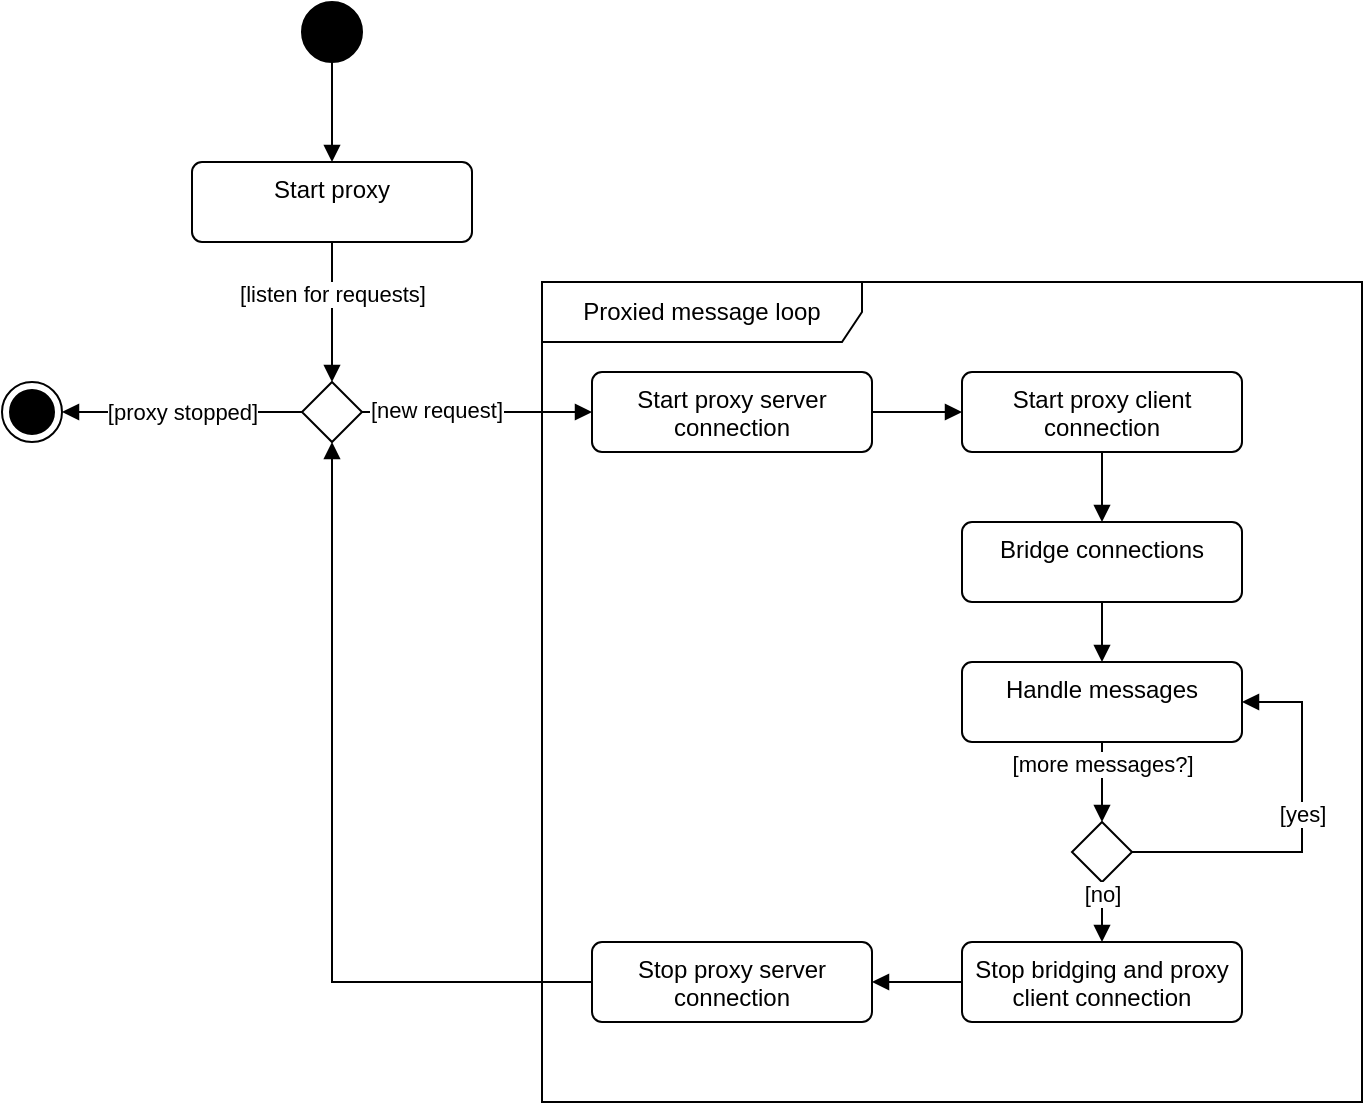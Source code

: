 <mxfile version="21.0.2" type="device"><diagram name="Page-1" id="AI2kRloZYSg0h6qS13Zd"><mxGraphModel dx="1434" dy="739" grid="1" gridSize="10" guides="1" tooltips="1" connect="1" arrows="1" fold="1" page="1" pageScale="1" pageWidth="850" pageHeight="1100" math="0" shadow="0"><root><mxCell id="0"/><mxCell id="1" parent="0"/><mxCell id="2AWEyMrSxBKC2Lyfi0MA-28" value="Proxied message loop" style="shape=umlFrame;whiteSpace=wrap;html=1;pointerEvents=0;recursiveResize=0;container=1;collapsible=0;width=160;" vertex="1" parent="1"><mxGeometry x="320" y="180" width="410" height="410" as="geometry"/></mxCell><mxCell id="2AWEyMrSxBKC2Lyfi0MA-1" value="" style="ellipse;fillColor=strokeColor;html=1;" vertex="1" parent="1"><mxGeometry x="200" y="40" width="30" height="30" as="geometry"/></mxCell><mxCell id="2AWEyMrSxBKC2Lyfi0MA-2" value="Start proxy" style="html=1;align=center;verticalAlign=top;rounded=1;absoluteArcSize=1;arcSize=10;dashed=0;whiteSpace=wrap;" vertex="1" parent="1"><mxGeometry x="145" y="120" width="140" height="40" as="geometry"/></mxCell><mxCell id="2AWEyMrSxBKC2Lyfi0MA-4" value="" style="html=1;verticalAlign=bottom;labelBackgroundColor=none;endArrow=block;endFill=1;rounded=0;exitX=0.5;exitY=1;exitDx=0;exitDy=0;entryX=0.5;entryY=0;entryDx=0;entryDy=0;" edge="1" parent="1" source="2AWEyMrSxBKC2Lyfi0MA-1" target="2AWEyMrSxBKC2Lyfi0MA-2"><mxGeometry width="160" relative="1" as="geometry"><mxPoint x="340" y="380" as="sourcePoint"/><mxPoint x="500" y="380" as="targetPoint"/></mxGeometry></mxCell><mxCell id="2AWEyMrSxBKC2Lyfi0MA-11" value="Start proxy client connection" style="html=1;align=center;verticalAlign=top;rounded=1;absoluteArcSize=1;arcSize=10;dashed=0;whiteSpace=wrap;" vertex="1" parent="1"><mxGeometry x="530" y="225" width="140" height="40" as="geometry"/></mxCell><mxCell id="2AWEyMrSxBKC2Lyfi0MA-12" value="Bridge connections" style="html=1;align=center;verticalAlign=top;rounded=1;absoluteArcSize=1;arcSize=10;dashed=0;whiteSpace=wrap;" vertex="1" parent="1"><mxGeometry x="530" y="300" width="140" height="40" as="geometry"/></mxCell><mxCell id="2AWEyMrSxBKC2Lyfi0MA-13" value="" style="rhombus;" vertex="1" parent="1"><mxGeometry x="585" y="450" width="30" height="30" as="geometry"/></mxCell><mxCell id="2AWEyMrSxBKC2Lyfi0MA-14" value="Handle messages" style="html=1;align=center;verticalAlign=top;rounded=1;absoluteArcSize=1;arcSize=10;dashed=0;whiteSpace=wrap;" vertex="1" parent="1"><mxGeometry x="530" y="370" width="140" height="40" as="geometry"/></mxCell><mxCell id="2AWEyMrSxBKC2Lyfi0MA-15" value="Stop bridging and proxy client connection" style="html=1;align=center;verticalAlign=top;rounded=1;absoluteArcSize=1;arcSize=10;dashed=0;whiteSpace=wrap;" vertex="1" parent="1"><mxGeometry x="530" y="510" width="140" height="40" as="geometry"/></mxCell><mxCell id="2AWEyMrSxBKC2Lyfi0MA-18" value="" style="html=1;verticalAlign=bottom;labelBackgroundColor=none;endArrow=block;endFill=1;rounded=0;exitX=0.5;exitY=1;exitDx=0;exitDy=0;entryX=0.5;entryY=0;entryDx=0;entryDy=0;" edge="1" parent="1" source="2AWEyMrSxBKC2Lyfi0MA-11" target="2AWEyMrSxBKC2Lyfi0MA-12"><mxGeometry width="160" relative="1" as="geometry"><mxPoint x="510" y="255" as="sourcePoint"/><mxPoint x="540" y="255" as="targetPoint"/></mxGeometry></mxCell><mxCell id="2AWEyMrSxBKC2Lyfi0MA-19" value="" style="html=1;verticalAlign=bottom;labelBackgroundColor=none;endArrow=block;endFill=1;rounded=0;exitX=0.5;exitY=1;exitDx=0;exitDy=0;entryX=0.5;entryY=0;entryDx=0;entryDy=0;" edge="1" parent="1" source="2AWEyMrSxBKC2Lyfi0MA-12" target="2AWEyMrSxBKC2Lyfi0MA-14"><mxGeometry width="160" relative="1" as="geometry"><mxPoint x="610" y="275" as="sourcePoint"/><mxPoint x="610" y="310" as="targetPoint"/></mxGeometry></mxCell><mxCell id="2AWEyMrSxBKC2Lyfi0MA-20" value="[more messages?]" style="html=1;verticalAlign=bottom;labelBackgroundColor=default;endArrow=block;endFill=1;rounded=0;exitX=0.5;exitY=1;exitDx=0;exitDy=0;entryX=0.5;entryY=0;entryDx=0;entryDy=0;" edge="1" parent="1" source="2AWEyMrSxBKC2Lyfi0MA-14" target="2AWEyMrSxBKC2Lyfi0MA-13"><mxGeometry width="160" relative="1" as="geometry"><mxPoint x="610" y="350" as="sourcePoint"/><mxPoint x="610" y="380" as="targetPoint"/><mxPoint as="offset"/></mxGeometry></mxCell><mxCell id="2AWEyMrSxBKC2Lyfi0MA-21" value="[no]" style="html=1;verticalAlign=bottom;labelBackgroundColor=default;endArrow=block;endFill=1;rounded=0;exitX=0.5;exitY=1;exitDx=0;exitDy=0;entryX=0.5;entryY=0;entryDx=0;entryDy=0;" edge="1" parent="1" source="2AWEyMrSxBKC2Lyfi0MA-13" target="2AWEyMrSxBKC2Lyfi0MA-15"><mxGeometry width="160" relative="1" as="geometry"><mxPoint x="610" y="420" as="sourcePoint"/><mxPoint x="610" y="450" as="targetPoint"/></mxGeometry></mxCell><mxCell id="2AWEyMrSxBKC2Lyfi0MA-22" value="[yes]" style="html=1;verticalAlign=bottom;labelBackgroundColor=default;endArrow=block;endFill=1;rounded=0;exitX=1;exitY=0.5;exitDx=0;exitDy=0;entryX=1;entryY=0.5;entryDx=0;entryDy=0;edgeStyle=elbowEdgeStyle;" edge="1" parent="1" source="2AWEyMrSxBKC2Lyfi0MA-13" target="2AWEyMrSxBKC2Lyfi0MA-14"><mxGeometry width="160" relative="1" as="geometry"><mxPoint x="610" y="275" as="sourcePoint"/><mxPoint x="610" y="310" as="targetPoint"/><Array as="points"><mxPoint x="700" y="440"/></Array></mxGeometry></mxCell><mxCell id="2AWEyMrSxBKC2Lyfi0MA-24" value="Start proxy server connection" style="html=1;align=center;verticalAlign=top;rounded=1;absoluteArcSize=1;arcSize=10;dashed=0;whiteSpace=wrap;" vertex="1" parent="1"><mxGeometry x="345" y="225" width="140" height="40" as="geometry"/></mxCell><mxCell id="2AWEyMrSxBKC2Lyfi0MA-25" value="Stop proxy server connection" style="html=1;align=center;verticalAlign=top;rounded=1;absoluteArcSize=1;arcSize=10;dashed=0;whiteSpace=wrap;" vertex="1" parent="1"><mxGeometry x="345" y="510" width="140" height="40" as="geometry"/></mxCell><mxCell id="2AWEyMrSxBKC2Lyfi0MA-26" value="" style="html=1;verticalAlign=bottom;labelBackgroundColor=none;endArrow=block;endFill=1;rounded=0;exitX=1;exitY=0.5;exitDx=0;exitDy=0;entryX=0;entryY=0.5;entryDx=0;entryDy=0;" edge="1" parent="1" source="2AWEyMrSxBKC2Lyfi0MA-24" target="2AWEyMrSxBKC2Lyfi0MA-11"><mxGeometry width="160" relative="1" as="geometry"><mxPoint x="610" y="275" as="sourcePoint"/><mxPoint x="610" y="310" as="targetPoint"/></mxGeometry></mxCell><mxCell id="2AWEyMrSxBKC2Lyfi0MA-27" value="" style="html=1;verticalAlign=bottom;labelBackgroundColor=none;endArrow=block;endFill=1;rounded=0;exitX=0;exitY=0.5;exitDx=0;exitDy=0;entryX=1;entryY=0.5;entryDx=0;entryDy=0;" edge="1" parent="1" source="2AWEyMrSxBKC2Lyfi0MA-15" target="2AWEyMrSxBKC2Lyfi0MA-25"><mxGeometry width="160" relative="1" as="geometry"><mxPoint x="495" y="255" as="sourcePoint"/><mxPoint x="540" y="255" as="targetPoint"/></mxGeometry></mxCell><mxCell id="2AWEyMrSxBKC2Lyfi0MA-29" value="" style="rhombus;" vertex="1" parent="1"><mxGeometry x="200" y="230" width="30" height="30" as="geometry"/></mxCell><mxCell id="2AWEyMrSxBKC2Lyfi0MA-30" value="" style="html=1;verticalAlign=bottom;labelBackgroundColor=none;endArrow=block;endFill=1;rounded=0;exitX=1;exitY=0.5;exitDx=0;exitDy=0;entryX=0;entryY=0.5;entryDx=0;entryDy=0;" edge="1" parent="1" source="2AWEyMrSxBKC2Lyfi0MA-29" target="2AWEyMrSxBKC2Lyfi0MA-24"><mxGeometry width="160" relative="1" as="geometry"><mxPoint x="555" y="255" as="sourcePoint"/><mxPoint x="600" y="255" as="targetPoint"/></mxGeometry></mxCell><mxCell id="2AWEyMrSxBKC2Lyfi0MA-37" value="[new request]" style="edgeLabel;html=1;align=center;verticalAlign=middle;resizable=0;points=[];" vertex="1" connectable="0" parent="2AWEyMrSxBKC2Lyfi0MA-30"><mxGeometry x="-0.36" y="1" relative="1" as="geometry"><mxPoint as="offset"/></mxGeometry></mxCell><mxCell id="2AWEyMrSxBKC2Lyfi0MA-31" value="" style="html=1;verticalAlign=bottom;labelBackgroundColor=none;endArrow=block;endFill=1;rounded=0;entryX=0.5;entryY=1;entryDx=0;entryDy=0;edgeStyle=elbowEdgeStyle;elbow=vertical;exitX=0;exitY=0.5;exitDx=0;exitDy=0;" edge="1" parent="1" source="2AWEyMrSxBKC2Lyfi0MA-25" target="2AWEyMrSxBKC2Lyfi0MA-29"><mxGeometry width="160" relative="1" as="geometry"><mxPoint x="280" y="510" as="sourcePoint"/><mxPoint x="415" y="255" as="targetPoint"/><Array as="points"><mxPoint x="320" y="530"/></Array></mxGeometry></mxCell><mxCell id="2AWEyMrSxBKC2Lyfi0MA-32" value="[listen for requests]" style="html=1;verticalAlign=bottom;labelBackgroundColor=default;endArrow=block;endFill=1;rounded=0;exitX=0.5;exitY=1;exitDx=0;exitDy=0;entryX=0.5;entryY=0;entryDx=0;entryDy=0;" edge="1" parent="1" source="2AWEyMrSxBKC2Lyfi0MA-2" target="2AWEyMrSxBKC2Lyfi0MA-29"><mxGeometry width="160" relative="1" as="geometry"><mxPoint x="555" y="255" as="sourcePoint"/><mxPoint x="600" y="255" as="targetPoint"/></mxGeometry></mxCell><mxCell id="2AWEyMrSxBKC2Lyfi0MA-33" value="" style="ellipse;html=1;shape=endState;fillColor=strokeColor;" vertex="1" parent="1"><mxGeometry x="50" y="230" width="30" height="30" as="geometry"/></mxCell><mxCell id="2AWEyMrSxBKC2Lyfi0MA-36" value="" style="html=1;verticalAlign=bottom;labelBackgroundColor=none;endArrow=block;endFill=1;rounded=0;exitX=0;exitY=0.5;exitDx=0;exitDy=0;entryX=1;entryY=0.5;entryDx=0;entryDy=0;" edge="1" parent="1" source="2AWEyMrSxBKC2Lyfi0MA-29" target="2AWEyMrSxBKC2Lyfi0MA-33"><mxGeometry width="160" relative="1" as="geometry"><mxPoint x="225" y="80" as="sourcePoint"/><mxPoint x="225" y="130" as="targetPoint"/></mxGeometry></mxCell><mxCell id="2AWEyMrSxBKC2Lyfi0MA-38" value="[proxy stopped]" style="edgeLabel;html=1;align=center;verticalAlign=middle;resizable=0;points=[];" vertex="1" connectable="0" parent="2AWEyMrSxBKC2Lyfi0MA-36"><mxGeometry x="-0.267" y="-2" relative="1" as="geometry"><mxPoint x="-16" y="2" as="offset"/></mxGeometry></mxCell></root></mxGraphModel></diagram></mxfile>